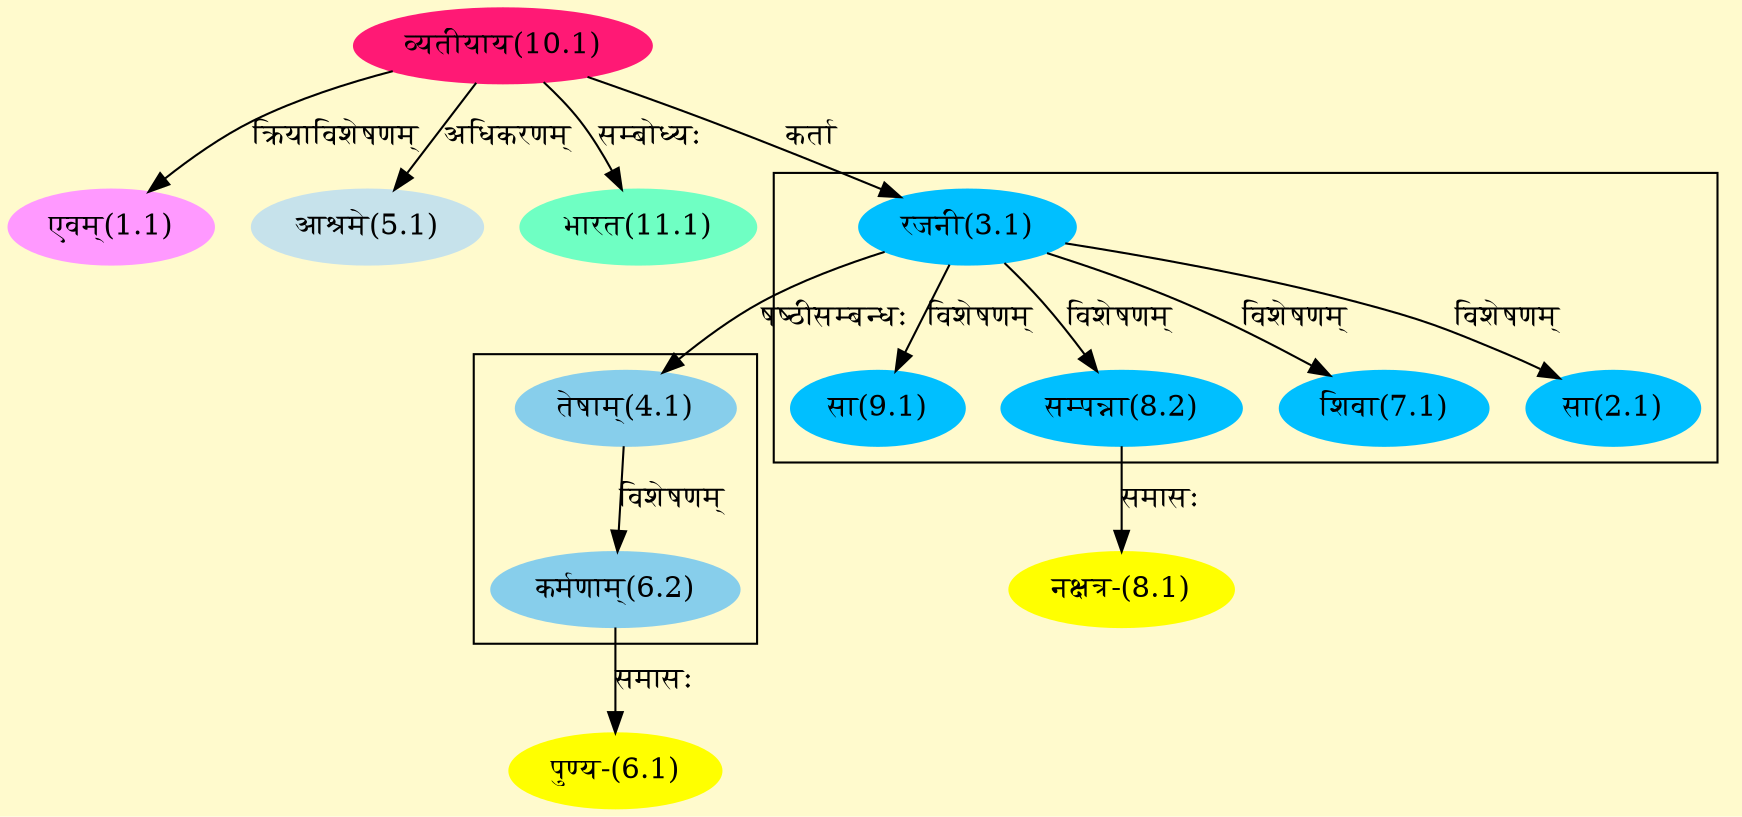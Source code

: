 digraph G{
rankdir=BT;
 compound=true;
 bgcolor="lemonchiffon1";

subgraph cluster_1{
Node2_1 [style=filled, color="#00BFFF" label = "सा(2.1)"]
Node3_1 [style=filled, color="#00BFFF" label = "रजनी(3.1)"]
Node7_1 [style=filled, color="#00BFFF" label = "शिवा(7.1)"]
Node8_2 [style=filled, color="#00BFFF" label = "सम्पन्ना(8.2)"]
Node9_1 [style=filled, color="#00BFFF" label = "सा(9.1)"]

}

subgraph cluster_2{
Node6_2 [style=filled, color="#87CEEB" label = "कर्मणाम्(6.2)"]
Node4_1 [style=filled, color="#87CEEB" label = "तेषाम्(4.1)"]

}
Node1_1 [style=filled, color="#FF99FF" label = "एवम्(1.1)"]
Node10_1 [style=filled, color="#FF1975" label = "व्यतीयाय(10.1)"]
Node3_1 [style=filled, color="#00BFFF" label = "रजनी(3.1)"]
Node4_1 [style=filled, color="#87CEEB" label = "तेषाम्(4.1)"]
Node5_1 [style=filled, color="#C6E2EB" label = "आश्रमे(5.1)"]
Node6_1 [style=filled, color="#FFFF00" label = "पुण्य-(6.1)"]
Node6_2 [style=filled, color="#87CEEB" label = "कर्मणाम्(6.2)"]
Node8_1 [style=filled, color="#FFFF00" label = "नक्षत्र-(8.1)"]
Node8_2 [style=filled, color="#00BFFF" label = "सम्पन्ना(8.2)"]
Node11_1 [style=filled, color="#6FFFC3" label = "भारत(11.1)"]
/* Start of Relations section */

Node1_1 -> Node10_1 [  label="क्रियाविशेषणम्"  dir="back" ]
Node2_1 -> Node3_1 [  label="विशेषणम्"  dir="back" ]
Node3_1 -> Node10_1 [  label="कर्ता"  dir="back" ]
Node4_1 -> Node3_1 [  label="षष्ठीसम्बन्धः"  dir="back" ]
Node5_1 -> Node10_1 [  label="अधिकरणम्"  dir="back" ]
Node6_1 -> Node6_2 [  label="समासः"  dir="back" ]
Node6_2 -> Node4_1 [  label="विशेषणम्"  dir="back" ]
Node7_1 -> Node3_1 [  label="विशेषणम्"  dir="back" ]
Node8_1 -> Node8_2 [  label="समासः"  dir="back" ]
Node8_2 -> Node3_1 [  label="विशेषणम्"  dir="back" ]
Node9_1 -> Node3_1 [  label="विशेषणम्"  dir="back" ]
Node11_1 -> Node10_1 [  label="सम्बोध्यः"  dir="back" ]
}
